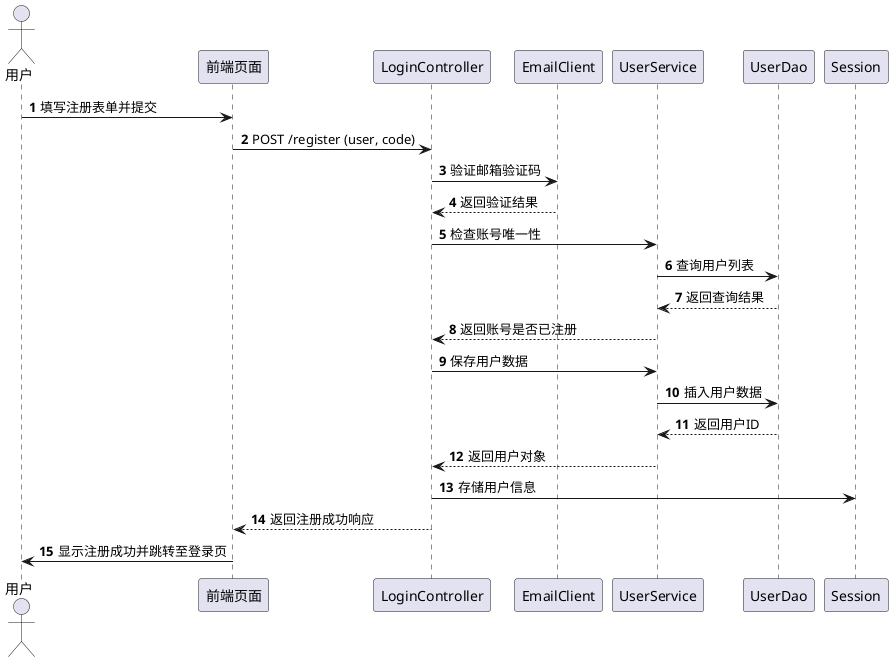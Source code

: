 @startuml
'https://plantuml.com/sequence-diagram

autonumber

actor 用户 as User
participant "前端页面" as Frontend
participant "LoginController" as LoginController
participant "EmailClient" as EmailClient
participant "UserService" as UserService
participant "UserDao" as UserDao
participant "Session" as Session

User -> Frontend: 填写注册表单并提交
Frontend -> LoginController: POST /register (user, code)
LoginController -> EmailClient: 验证邮箱验证码
EmailClient --> LoginController: 返回验证结果
LoginController -> UserService: 检查账号唯一性
UserService -> UserDao: 查询用户列表
UserDao --> UserService: 返回查询结果
UserService --> LoginController: 返回账号是否已注册
LoginController -> UserService: 保存用户数据
UserService -> UserDao: 插入用户数据
UserDao --> UserService: 返回用户ID
UserService --> LoginController: 返回用户对象
LoginController -> Session: 存储用户信息
LoginController --> Frontend: 返回注册成功响应
Frontend -> User: 显示注册成功并跳转至登录页
@enduml